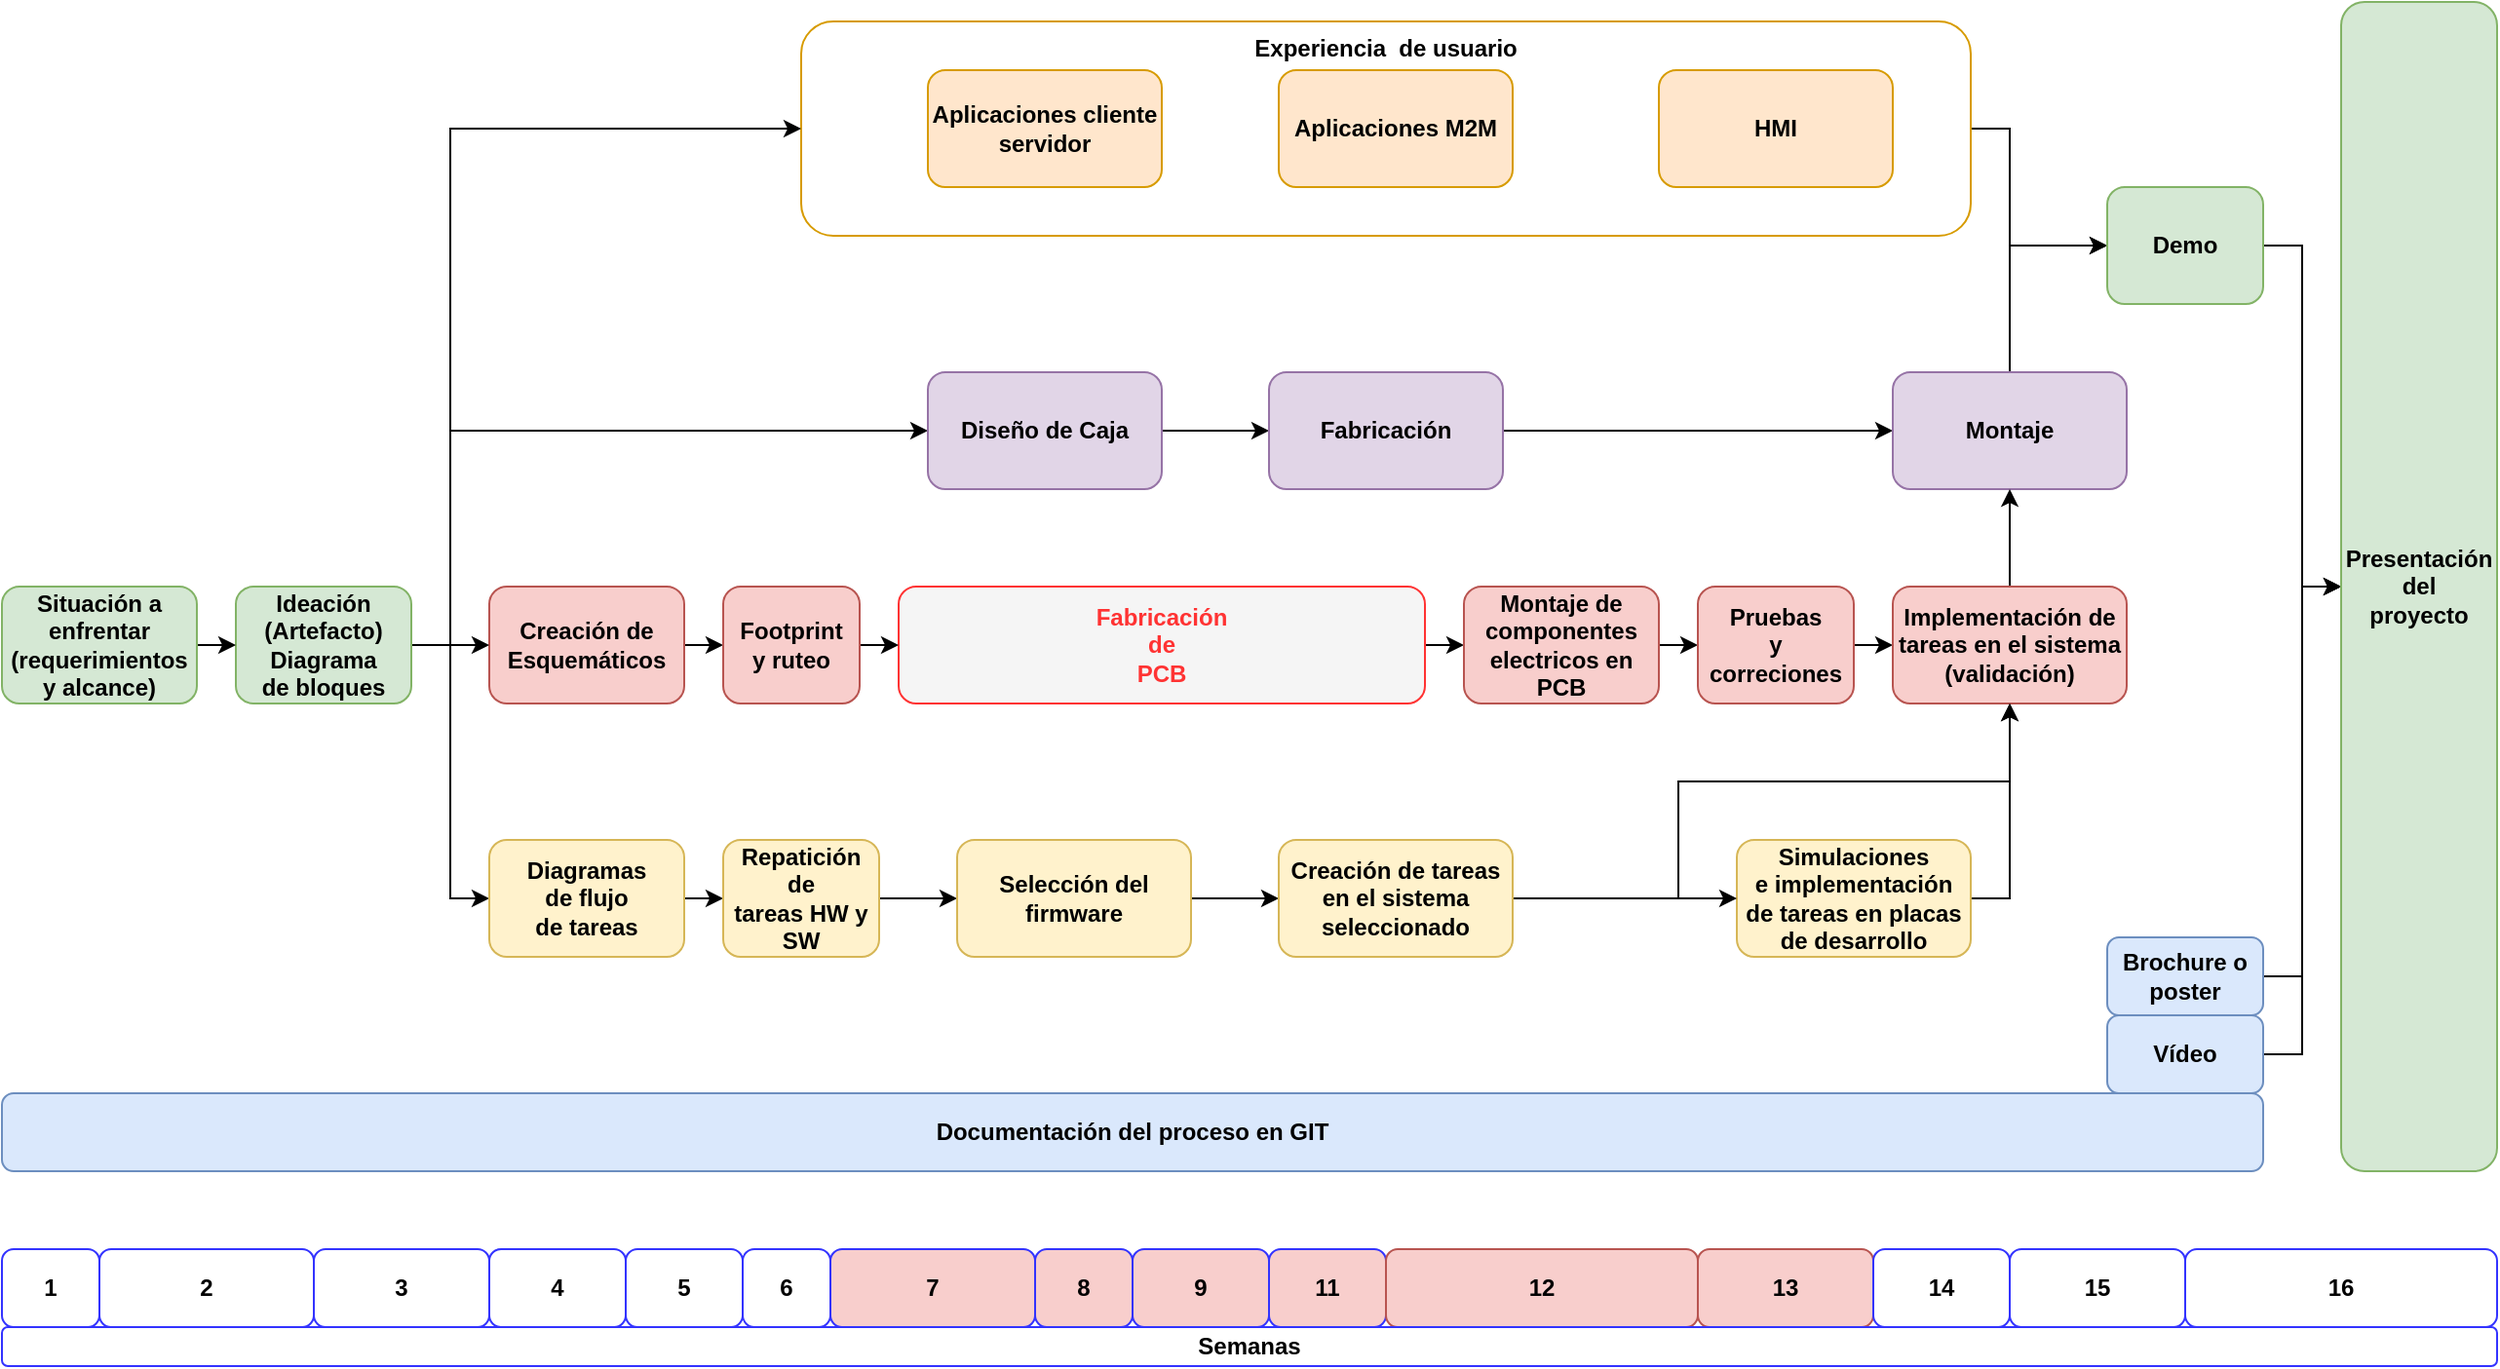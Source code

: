<mxfile version="22.1.18" type="device" pages="2">
  <diagram id="yIVfuxdvVqwUNeL6nfYk" name="overview">
    <mxGraphModel dx="1432" dy="1011" grid="1" gridSize="10" guides="1" tooltips="1" connect="1" arrows="1" fold="1" page="1" pageScale="1" pageWidth="1100" pageHeight="850" math="0" shadow="0">
      <root>
        <mxCell id="0" />
        <mxCell id="1" parent="0" />
        <mxCell id="ePUCAlKHX1bpy0kAzRh9-91" style="edgeStyle=orthogonalEdgeStyle;rounded=0;orthogonalLoop=1;jettySize=auto;html=1;exitX=1;exitY=0.5;exitDx=0;exitDy=0;entryX=0;entryY=0.5;entryDx=0;entryDy=0;fontSize=12;fontStyle=1" parent="1" source="ePUCAlKHX1bpy0kAzRh9-66" target="ePUCAlKHX1bpy0kAzRh9-11" edge="1">
          <mxGeometry relative="1" as="geometry">
            <Array as="points">
              <mxPoint x="1060" y="95" />
              <mxPoint x="1060" y="155" />
            </Array>
          </mxGeometry>
        </mxCell>
        <mxCell id="ePUCAlKHX1bpy0kAzRh9-66" value="Experiencia&amp;nbsp; de usuario" style="rounded=1;whiteSpace=wrap;html=1;fillColor=none;strokeColor=#d79b00;verticalAlign=top;fontSize=12;fontStyle=1" parent="1" vertex="1">
          <mxGeometry x="440" y="40" width="600" height="110" as="geometry" />
        </mxCell>
        <mxCell id="ePUCAlKHX1bpy0kAzRh9-25" style="edgeStyle=orthogonalEdgeStyle;rounded=0;orthogonalLoop=1;jettySize=auto;html=1;exitX=1;exitY=0.5;exitDx=0;exitDy=0;entryX=0;entryY=0.5;entryDx=0;entryDy=0;fontSize=12;fontStyle=1" parent="1" source="ePUCAlKHX1bpy0kAzRh9-1" target="ePUCAlKHX1bpy0kAzRh9-9" edge="1">
          <mxGeometry relative="1" as="geometry" />
        </mxCell>
        <mxCell id="ePUCAlKHX1bpy0kAzRh9-1" value="Fabricación&lt;br style=&quot;font-size: 12px;&quot;&gt;de&lt;br style=&quot;font-size: 12px;&quot;&gt;PCB" style="rounded=1;whiteSpace=wrap;html=1;fillColor=#f5f5f5;strokeColor=#FF3333;fontColor=#FF3333;fontSize=12;fontStyle=1" parent="1" vertex="1">
          <mxGeometry x="490" y="330" width="270" height="60" as="geometry" />
        </mxCell>
        <mxCell id="ePUCAlKHX1bpy0kAzRh9-23" style="edgeStyle=orthogonalEdgeStyle;rounded=0;orthogonalLoop=1;jettySize=auto;html=1;exitX=1;exitY=0.5;exitDx=0;exitDy=0;entryX=0;entryY=0.5;entryDx=0;entryDy=0;fontSize=12;fontStyle=1" parent="1" source="ePUCAlKHX1bpy0kAzRh9-2" target="ePUCAlKHX1bpy0kAzRh9-3" edge="1">
          <mxGeometry relative="1" as="geometry" />
        </mxCell>
        <mxCell id="ePUCAlKHX1bpy0kAzRh9-2" value="Creación de&lt;br style=&quot;font-size: 12px;&quot;&gt;Esquemáticos" style="rounded=1;whiteSpace=wrap;html=1;fillColor=#f8cecc;strokeColor=#b85450;fontSize=12;fontStyle=1" parent="1" vertex="1">
          <mxGeometry x="280" y="330" width="100" height="60" as="geometry" />
        </mxCell>
        <mxCell id="ePUCAlKHX1bpy0kAzRh9-24" style="edgeStyle=orthogonalEdgeStyle;rounded=0;orthogonalLoop=1;jettySize=auto;html=1;exitX=1;exitY=0.5;exitDx=0;exitDy=0;entryX=0;entryY=0.5;entryDx=0;entryDy=0;fontSize=12;fontStyle=1" parent="1" source="ePUCAlKHX1bpy0kAzRh9-3" target="ePUCAlKHX1bpy0kAzRh9-1" edge="1">
          <mxGeometry relative="1" as="geometry" />
        </mxCell>
        <mxCell id="ePUCAlKHX1bpy0kAzRh9-3" value="Footprint&lt;br style=&quot;font-size: 12px;&quot;&gt;y ruteo" style="rounded=1;whiteSpace=wrap;html=1;fillColor=#f8cecc;strokeColor=#b85450;fontSize=12;fontStyle=1" parent="1" vertex="1">
          <mxGeometry x="400" y="330" width="70" height="60" as="geometry" />
        </mxCell>
        <mxCell id="ePUCAlKHX1bpy0kAzRh9-93" style="edgeStyle=orthogonalEdgeStyle;rounded=0;orthogonalLoop=1;jettySize=auto;html=1;exitX=1;exitY=0.5;exitDx=0;exitDy=0;entryX=0;entryY=0.5;entryDx=0;entryDy=0;fontSize=12;fontStyle=1" parent="1" source="ePUCAlKHX1bpy0kAzRh9-4" target="ePUCAlKHX1bpy0kAzRh9-85" edge="1">
          <mxGeometry relative="1" as="geometry" />
        </mxCell>
        <mxCell id="ePUCAlKHX1bpy0kAzRh9-4" value="Brochure o poster" style="rounded=1;whiteSpace=wrap;html=1;fillColor=#dae8fc;strokeColor=#6c8ebf;fontSize=12;fontStyle=1" parent="1" vertex="1">
          <mxGeometry x="1110" y="510" width="80" height="40" as="geometry" />
        </mxCell>
        <mxCell id="ePUCAlKHX1bpy0kAzRh9-31" style="edgeStyle=orthogonalEdgeStyle;rounded=0;orthogonalLoop=1;jettySize=auto;html=1;exitX=1;exitY=0.5;exitDx=0;exitDy=0;entryX=0;entryY=0.5;entryDx=0;entryDy=0;fontSize=12;fontStyle=1" parent="1" source="ePUCAlKHX1bpy0kAzRh9-5" target="ePUCAlKHX1bpy0kAzRh9-2" edge="1">
          <mxGeometry relative="1" as="geometry" />
        </mxCell>
        <mxCell id="ePUCAlKHX1bpy0kAzRh9-39" style="edgeStyle=orthogonalEdgeStyle;rounded=0;orthogonalLoop=1;jettySize=auto;html=1;exitX=1;exitY=0.5;exitDx=0;exitDy=0;entryX=0;entryY=0.5;entryDx=0;entryDy=0;fontSize=12;fontStyle=1" parent="1" source="ePUCAlKHX1bpy0kAzRh9-5" target="ePUCAlKHX1bpy0kAzRh9-6" edge="1">
          <mxGeometry relative="1" as="geometry">
            <Array as="points">
              <mxPoint x="260" y="360" />
              <mxPoint x="260" y="250" />
            </Array>
          </mxGeometry>
        </mxCell>
        <mxCell id="ePUCAlKHX1bpy0kAzRh9-40" style="edgeStyle=orthogonalEdgeStyle;rounded=0;orthogonalLoop=1;jettySize=auto;html=1;exitX=1;exitY=0.5;exitDx=0;exitDy=0;entryX=0;entryY=0.5;entryDx=0;entryDy=0;fontSize=12;fontStyle=1" parent="1" source="ePUCAlKHX1bpy0kAzRh9-5" target="ePUCAlKHX1bpy0kAzRh9-12" edge="1">
          <mxGeometry relative="1" as="geometry">
            <Array as="points">
              <mxPoint x="260" y="360" />
              <mxPoint x="260" y="490" />
            </Array>
          </mxGeometry>
        </mxCell>
        <mxCell id="ePUCAlKHX1bpy0kAzRh9-69" style="edgeStyle=orthogonalEdgeStyle;rounded=0;orthogonalLoop=1;jettySize=auto;html=1;exitX=1;exitY=0.5;exitDx=0;exitDy=0;entryX=0;entryY=0.5;entryDx=0;entryDy=0;fontSize=12;fontStyle=1" parent="1" source="ePUCAlKHX1bpy0kAzRh9-5" target="ePUCAlKHX1bpy0kAzRh9-66" edge="1">
          <mxGeometry relative="1" as="geometry">
            <Array as="points">
              <mxPoint x="260" y="360" />
              <mxPoint x="260" y="95" />
            </Array>
          </mxGeometry>
        </mxCell>
        <mxCell id="ePUCAlKHX1bpy0kAzRh9-5" value="Ideación&lt;br style=&quot;font-size: 12px;&quot;&gt;(Artefacto)&lt;br style=&quot;font-size: 12px;&quot;&gt;Diagrama&lt;br style=&quot;font-size: 12px;&quot;&gt;de bloques" style="rounded=1;whiteSpace=wrap;html=1;fillColor=#d5e8d4;strokeColor=#82b366;fontSize=12;fontStyle=1" parent="1" vertex="1">
          <mxGeometry x="150" y="330" width="90" height="60" as="geometry" />
        </mxCell>
        <mxCell id="ePUCAlKHX1bpy0kAzRh9-30" style="edgeStyle=orthogonalEdgeStyle;rounded=0;orthogonalLoop=1;jettySize=auto;html=1;exitX=1;exitY=0.5;exitDx=0;exitDy=0;entryX=0;entryY=0.5;entryDx=0;entryDy=0;fontSize=12;fontStyle=1" parent="1" source="ePUCAlKHX1bpy0kAzRh9-6" target="ePUCAlKHX1bpy0kAzRh9-7" edge="1">
          <mxGeometry relative="1" as="geometry" />
        </mxCell>
        <mxCell id="ePUCAlKHX1bpy0kAzRh9-6" value="Diseño de Caja" style="rounded=1;whiteSpace=wrap;html=1;fillColor=#e1d5e7;strokeColor=#9673a6;fontSize=12;fontStyle=1" parent="1" vertex="1">
          <mxGeometry x="505" y="220" width="120" height="60" as="geometry" />
        </mxCell>
        <mxCell id="ePUCAlKHX1bpy0kAzRh9-29" style="edgeStyle=orthogonalEdgeStyle;rounded=0;orthogonalLoop=1;jettySize=auto;html=1;exitX=1;exitY=0.5;exitDx=0;exitDy=0;entryX=0;entryY=0.5;entryDx=0;entryDy=0;fontSize=12;fontStyle=1" parent="1" source="ePUCAlKHX1bpy0kAzRh9-7" target="ePUCAlKHX1bpy0kAzRh9-8" edge="1">
          <mxGeometry relative="1" as="geometry" />
        </mxCell>
        <mxCell id="ePUCAlKHX1bpy0kAzRh9-7" value="Fabricación" style="rounded=1;whiteSpace=wrap;html=1;fillColor=#e1d5e7;strokeColor=#9673a6;fontSize=12;fontStyle=1" parent="1" vertex="1">
          <mxGeometry x="680" y="220" width="120" height="60" as="geometry" />
        </mxCell>
        <mxCell id="ePUCAlKHX1bpy0kAzRh9-68" style="edgeStyle=orthogonalEdgeStyle;rounded=0;orthogonalLoop=1;jettySize=auto;html=1;exitX=0.5;exitY=0;exitDx=0;exitDy=0;entryX=0;entryY=0.5;entryDx=0;entryDy=0;fontSize=12;fontStyle=1" parent="1" source="ePUCAlKHX1bpy0kAzRh9-8" target="ePUCAlKHX1bpy0kAzRh9-11" edge="1">
          <mxGeometry relative="1" as="geometry">
            <mxPoint x="1170" y="250" as="targetPoint" />
          </mxGeometry>
        </mxCell>
        <mxCell id="ePUCAlKHX1bpy0kAzRh9-8" value="Montaje" style="rounded=1;whiteSpace=wrap;html=1;fillColor=#e1d5e7;strokeColor=#9673a6;fontSize=12;fontStyle=1" parent="1" vertex="1">
          <mxGeometry x="1000" y="220" width="120" height="60" as="geometry" />
        </mxCell>
        <mxCell id="ePUCAlKHX1bpy0kAzRh9-27" style="edgeStyle=orthogonalEdgeStyle;rounded=0;orthogonalLoop=1;jettySize=auto;html=1;exitX=1;exitY=0.5;exitDx=0;exitDy=0;entryX=0;entryY=0.5;entryDx=0;entryDy=0;fontSize=12;fontStyle=1" parent="1" source="ePUCAlKHX1bpy0kAzRh9-9" target="ePUCAlKHX1bpy0kAzRh9-26" edge="1">
          <mxGeometry relative="1" as="geometry" />
        </mxCell>
        <mxCell id="ePUCAlKHX1bpy0kAzRh9-9" value="Montaje de&lt;br style=&quot;font-size: 12px;&quot;&gt;componentes&lt;br style=&quot;font-size: 12px;&quot;&gt;electricos en PCB" style="rounded=1;whiteSpace=wrap;html=1;fillColor=#f8cecc;strokeColor=#b85450;fontSize=12;fontStyle=1" parent="1" vertex="1">
          <mxGeometry x="780" y="330" width="100" height="60" as="geometry" />
        </mxCell>
        <mxCell id="ePUCAlKHX1bpy0kAzRh9-10" value="Documentación del proceso en GIT" style="rounded=1;whiteSpace=wrap;html=1;fillColor=#dae8fc;strokeColor=#6c8ebf;fontSize=12;fontStyle=1" parent="1" vertex="1">
          <mxGeometry x="30" y="590" width="1160" height="40" as="geometry" />
        </mxCell>
        <mxCell id="ePUCAlKHX1bpy0kAzRh9-92" style="edgeStyle=orthogonalEdgeStyle;rounded=0;orthogonalLoop=1;jettySize=auto;html=1;exitX=1;exitY=0.5;exitDx=0;exitDy=0;fontSize=12;fontStyle=1" parent="1" source="ePUCAlKHX1bpy0kAzRh9-11" target="ePUCAlKHX1bpy0kAzRh9-85" edge="1">
          <mxGeometry relative="1" as="geometry" />
        </mxCell>
        <mxCell id="ePUCAlKHX1bpy0kAzRh9-11" value="Demo" style="rounded=1;whiteSpace=wrap;html=1;fillColor=#d5e8d4;strokeColor=#82b366;fontSize=12;fontStyle=1" parent="1" vertex="1">
          <mxGeometry x="1110" y="125" width="80" height="60" as="geometry" />
        </mxCell>
        <mxCell id="ePUCAlKHX1bpy0kAzRh9-34" style="edgeStyle=orthogonalEdgeStyle;rounded=0;orthogonalLoop=1;jettySize=auto;html=1;exitX=1;exitY=0.5;exitDx=0;exitDy=0;entryX=0;entryY=0.5;entryDx=0;entryDy=0;fontSize=12;fontStyle=1" parent="1" source="ePUCAlKHX1bpy0kAzRh9-12" target="ePUCAlKHX1bpy0kAzRh9-13" edge="1">
          <mxGeometry relative="1" as="geometry" />
        </mxCell>
        <mxCell id="ePUCAlKHX1bpy0kAzRh9-12" value="Diagramas&lt;br style=&quot;font-size: 12px;&quot;&gt;de flujo&lt;br style=&quot;font-size: 12px;&quot;&gt;de tareas" style="rounded=1;whiteSpace=wrap;html=1;fillColor=#fff2cc;strokeColor=#d6b656;fontSize=12;fontStyle=1" parent="1" vertex="1">
          <mxGeometry x="280" y="460" width="100" height="60" as="geometry" />
        </mxCell>
        <mxCell id="ePUCAlKHX1bpy0kAzRh9-36" style="edgeStyle=orthogonalEdgeStyle;rounded=0;orthogonalLoop=1;jettySize=auto;html=1;exitX=1;exitY=0.5;exitDx=0;exitDy=0;entryX=0;entryY=0.5;entryDx=0;entryDy=0;fontSize=12;fontStyle=1" parent="1" source="ePUCAlKHX1bpy0kAzRh9-13" target="ePUCAlKHX1bpy0kAzRh9-14" edge="1">
          <mxGeometry relative="1" as="geometry" />
        </mxCell>
        <mxCell id="ePUCAlKHX1bpy0kAzRh9-13" value="&lt;span style=&quot;font-size: 12px;&quot;&gt;Repatición de&lt;/span&gt;&lt;br style=&quot;font-size: 12px;&quot;&gt;&lt;span style=&quot;font-size: 12px;&quot;&gt;tareas HW y SW&lt;/span&gt;" style="rounded=1;whiteSpace=wrap;html=1;fillColor=#fff2cc;strokeColor=#d6b656;fontSize=12;fontStyle=1" parent="1" vertex="1">
          <mxGeometry x="400" y="460" width="80" height="60" as="geometry" />
        </mxCell>
        <mxCell id="ePUCAlKHX1bpy0kAzRh9-54" style="edgeStyle=orthogonalEdgeStyle;rounded=0;orthogonalLoop=1;jettySize=auto;html=1;exitX=1;exitY=0.5;exitDx=0;exitDy=0;entryX=0;entryY=0.5;entryDx=0;entryDy=0;fontSize=12;fontStyle=1" parent="1" source="ePUCAlKHX1bpy0kAzRh9-14" target="ePUCAlKHX1bpy0kAzRh9-49" edge="1">
          <mxGeometry relative="1" as="geometry" />
        </mxCell>
        <mxCell id="ePUCAlKHX1bpy0kAzRh9-14" value="Selección del firmware" style="rounded=1;whiteSpace=wrap;html=1;fillColor=#fff2cc;strokeColor=#d6b656;fontSize=12;fontStyle=1" parent="1" vertex="1">
          <mxGeometry x="520" y="460" width="120" height="60" as="geometry" />
        </mxCell>
        <mxCell id="ePUCAlKHX1bpy0kAzRh9-50" style="edgeStyle=orthogonalEdgeStyle;rounded=0;orthogonalLoop=1;jettySize=auto;html=1;exitX=1;exitY=0.5;exitDx=0;exitDy=0;entryX=0;entryY=0.5;entryDx=0;entryDy=0;fontSize=12;fontStyle=1" parent="1" source="ePUCAlKHX1bpy0kAzRh9-26" target="ePUCAlKHX1bpy0kAzRh9-43" edge="1">
          <mxGeometry relative="1" as="geometry" />
        </mxCell>
        <mxCell id="ePUCAlKHX1bpy0kAzRh9-26" value="Pruebas&lt;br style=&quot;font-size: 12px;&quot;&gt;y correciones" style="rounded=1;whiteSpace=wrap;html=1;fillColor=#f8cecc;strokeColor=#b85450;fontSize=12;fontStyle=1" parent="1" vertex="1">
          <mxGeometry x="900" y="330" width="80" height="60" as="geometry" />
        </mxCell>
        <mxCell id="ePUCAlKHX1bpy0kAzRh9-94" style="edgeStyle=orthogonalEdgeStyle;rounded=0;orthogonalLoop=1;jettySize=auto;html=1;exitX=1;exitY=0.5;exitDx=0;exitDy=0;entryX=0;entryY=0.5;entryDx=0;entryDy=0;fontSize=12;fontStyle=1" parent="1" source="ePUCAlKHX1bpy0kAzRh9-42" target="ePUCAlKHX1bpy0kAzRh9-85" edge="1">
          <mxGeometry relative="1" as="geometry" />
        </mxCell>
        <mxCell id="ePUCAlKHX1bpy0kAzRh9-42" value="Vídeo" style="rounded=1;whiteSpace=wrap;html=1;fillColor=#dae8fc;strokeColor=#6c8ebf;fontSize=12;fontStyle=1" parent="1" vertex="1">
          <mxGeometry x="1110" y="550" width="80" height="40" as="geometry" />
        </mxCell>
        <mxCell id="ePUCAlKHX1bpy0kAzRh9-51" style="edgeStyle=orthogonalEdgeStyle;rounded=0;orthogonalLoop=1;jettySize=auto;html=1;exitX=0.5;exitY=0;exitDx=0;exitDy=0;entryX=0.5;entryY=1;entryDx=0;entryDy=0;fontSize=12;fontStyle=1" parent="1" source="ePUCAlKHX1bpy0kAzRh9-43" target="ePUCAlKHX1bpy0kAzRh9-8" edge="1">
          <mxGeometry relative="1" as="geometry" />
        </mxCell>
        <mxCell id="ePUCAlKHX1bpy0kAzRh9-43" value="Implementación de tareas en el sistema&lt;br style=&quot;font-size: 12px;&quot;&gt;(validación)" style="rounded=1;whiteSpace=wrap;html=1;fillColor=#f8cecc;strokeColor=#b85450;fontSize=12;fontStyle=1" parent="1" vertex="1">
          <mxGeometry x="1000" y="330" width="120" height="60" as="geometry" />
        </mxCell>
        <mxCell id="ePUCAlKHX1bpy0kAzRh9-52" style="edgeStyle=orthogonalEdgeStyle;rounded=0;orthogonalLoop=1;jettySize=auto;html=1;exitX=1;exitY=0.5;exitDx=0;exitDy=0;entryX=0.5;entryY=1;entryDx=0;entryDy=0;fontSize=12;fontStyle=1" parent="1" source="ePUCAlKHX1bpy0kAzRh9-47" target="ePUCAlKHX1bpy0kAzRh9-43" edge="1">
          <mxGeometry relative="1" as="geometry" />
        </mxCell>
        <mxCell id="ePUCAlKHX1bpy0kAzRh9-47" value="Simulaciones&lt;br style=&quot;font-size: 12px;&quot;&gt;e implementación de tareas en placas de desarrollo" style="rounded=1;whiteSpace=wrap;html=1;fillColor=#fff2cc;strokeColor=#d6b656;fontSize=12;fontStyle=1" parent="1" vertex="1">
          <mxGeometry x="920" y="460" width="120" height="60" as="geometry" />
        </mxCell>
        <mxCell id="ePUCAlKHX1bpy0kAzRh9-53" style="edgeStyle=orthogonalEdgeStyle;rounded=0;orthogonalLoop=1;jettySize=auto;html=1;exitX=1;exitY=0.5;exitDx=0;exitDy=0;entryX=0;entryY=0.5;entryDx=0;entryDy=0;fontSize=12;fontStyle=1" parent="1" source="ePUCAlKHX1bpy0kAzRh9-49" target="ePUCAlKHX1bpy0kAzRh9-47" edge="1">
          <mxGeometry relative="1" as="geometry" />
        </mxCell>
        <mxCell id="ePUCAlKHX1bpy0kAzRh9-59" style="edgeStyle=orthogonalEdgeStyle;rounded=0;orthogonalLoop=1;jettySize=auto;html=1;exitX=1;exitY=0.5;exitDx=0;exitDy=0;entryX=0.5;entryY=1;entryDx=0;entryDy=0;fontSize=12;fontStyle=1" parent="1" source="ePUCAlKHX1bpy0kAzRh9-49" target="ePUCAlKHX1bpy0kAzRh9-43" edge="1">
          <mxGeometry relative="1" as="geometry">
            <Array as="points">
              <mxPoint x="890" y="490" />
              <mxPoint x="890" y="430" />
              <mxPoint x="1060" y="430" />
            </Array>
          </mxGeometry>
        </mxCell>
        <mxCell id="ePUCAlKHX1bpy0kAzRh9-49" value="Creación de tareas&lt;br style=&quot;font-size: 12px;&quot;&gt;en el sistema seleccionado" style="rounded=1;whiteSpace=wrap;html=1;fillColor=#fff2cc;strokeColor=#d6b656;fontSize=12;fontStyle=1" parent="1" vertex="1">
          <mxGeometry x="685" y="460" width="120" height="60" as="geometry" />
        </mxCell>
        <mxCell id="ePUCAlKHX1bpy0kAzRh9-62" value="Aplicaciones cliente servidor" style="rounded=1;whiteSpace=wrap;html=1;fillColor=#ffe6cc;strokeColor=#d79b00;fontSize=12;fontStyle=1" parent="1" vertex="1">
          <mxGeometry x="505" y="65" width="120" height="60" as="geometry" />
        </mxCell>
        <mxCell id="ePUCAlKHX1bpy0kAzRh9-63" value="Aplicaciones M2M" style="rounded=1;whiteSpace=wrap;html=1;fillColor=#ffe6cc;strokeColor=#d79b00;fontSize=12;fontStyle=1" parent="1" vertex="1">
          <mxGeometry x="685" y="65" width="120" height="60" as="geometry" />
        </mxCell>
        <mxCell id="ePUCAlKHX1bpy0kAzRh9-65" value="HMI" style="rounded=1;whiteSpace=wrap;html=1;fillColor=#ffe6cc;strokeColor=#d79b00;fontSize=12;fontStyle=1" parent="1" vertex="1">
          <mxGeometry x="880" y="65" width="120" height="60" as="geometry" />
        </mxCell>
        <mxCell id="ePUCAlKHX1bpy0kAzRh9-70" value="1" style="rounded=1;whiteSpace=wrap;html=1;fillColor=default;strokeColor=#3333FF;fontSize=12;fontStyle=1" parent="1" vertex="1">
          <mxGeometry x="30" y="670" width="50" height="40" as="geometry" />
        </mxCell>
        <mxCell id="ePUCAlKHX1bpy0kAzRh9-71" value="2" style="rounded=1;whiteSpace=wrap;html=1;fillColor=default;strokeColor=#3333FF;fontSize=12;fontStyle=1" parent="1" vertex="1">
          <mxGeometry x="80" y="670" width="110" height="40" as="geometry" />
        </mxCell>
        <mxCell id="ePUCAlKHX1bpy0kAzRh9-72" value="3" style="rounded=1;whiteSpace=wrap;html=1;fillColor=default;strokeColor=#3333FF;fontSize=12;fontStyle=1" parent="1" vertex="1">
          <mxGeometry x="190" y="670" width="90" height="40" as="geometry" />
        </mxCell>
        <mxCell id="ePUCAlKHX1bpy0kAzRh9-73" value="4" style="rounded=1;whiteSpace=wrap;html=1;fillColor=default;strokeColor=#3333FF;fontSize=12;fontStyle=1" parent="1" vertex="1">
          <mxGeometry x="280" y="670" width="70" height="40" as="geometry" />
        </mxCell>
        <mxCell id="ePUCAlKHX1bpy0kAzRh9-74" value="5" style="rounded=1;whiteSpace=wrap;html=1;fillColor=default;strokeColor=#3333FF;fontSize=12;fontStyle=1" parent="1" vertex="1">
          <mxGeometry x="350" y="670" width="60" height="40" as="geometry" />
        </mxCell>
        <mxCell id="ePUCAlKHX1bpy0kAzRh9-75" value="6" style="rounded=1;whiteSpace=wrap;html=1;fillColor=default;strokeColor=#3333FF;fontSize=12;fontStyle=1" parent="1" vertex="1">
          <mxGeometry x="410" y="670" width="45" height="40" as="geometry" />
        </mxCell>
        <mxCell id="ePUCAlKHX1bpy0kAzRh9-76" value="7" style="rounded=1;whiteSpace=wrap;html=1;fillColor=#f8cecc;strokeColor=#3333FF;fontSize=12;fontStyle=1" parent="1" vertex="1">
          <mxGeometry x="455" y="670" width="105" height="40" as="geometry" />
        </mxCell>
        <mxCell id="ePUCAlKHX1bpy0kAzRh9-77" value="8" style="rounded=1;whiteSpace=wrap;html=1;fillColor=#f8cecc;strokeColor=#3333FF;fontSize=12;fontStyle=1" parent="1" vertex="1">
          <mxGeometry x="560" y="670" width="50" height="40" as="geometry" />
        </mxCell>
        <mxCell id="ePUCAlKHX1bpy0kAzRh9-78" value="9" style="rounded=1;whiteSpace=wrap;html=1;fillColor=#f8cecc;strokeColor=#3333FF;fontSize=12;fontStyle=1" parent="1" vertex="1">
          <mxGeometry x="610" y="670" width="70" height="40" as="geometry" />
        </mxCell>
        <mxCell id="ePUCAlKHX1bpy0kAzRh9-79" value="11" style="rounded=1;whiteSpace=wrap;html=1;fillColor=#f8cecc;strokeColor=#3333FF;fontSize=12;fontStyle=1" parent="1" vertex="1">
          <mxGeometry x="680" y="670" width="60" height="40" as="geometry" />
        </mxCell>
        <mxCell id="ePUCAlKHX1bpy0kAzRh9-80" value="12" style="rounded=1;whiteSpace=wrap;html=1;fillColor=#f8cecc;strokeColor=#b85450;fontSize=12;fontStyle=1" parent="1" vertex="1">
          <mxGeometry x="740" y="670" width="160" height="40" as="geometry" />
        </mxCell>
        <mxCell id="ePUCAlKHX1bpy0kAzRh9-81" value="13" style="rounded=1;whiteSpace=wrap;html=1;fillColor=#f8cecc;strokeColor=#b85450;fontSize=12;fontStyle=1" parent="1" vertex="1">
          <mxGeometry x="900" y="670" width="90" height="40" as="geometry" />
        </mxCell>
        <mxCell id="ePUCAlKHX1bpy0kAzRh9-82" value="14" style="rounded=1;whiteSpace=wrap;html=1;fillColor=default;strokeColor=#3333FF;fontSize=12;fontStyle=1" parent="1" vertex="1">
          <mxGeometry x="990" y="670" width="70" height="40" as="geometry" />
        </mxCell>
        <mxCell id="ePUCAlKHX1bpy0kAzRh9-83" value="15" style="rounded=1;whiteSpace=wrap;html=1;fillColor=default;strokeColor=#3333FF;fontSize=12;fontStyle=1" parent="1" vertex="1">
          <mxGeometry x="1060" y="670" width="90" height="40" as="geometry" />
        </mxCell>
        <mxCell id="ePUCAlKHX1bpy0kAzRh9-84" value="16" style="rounded=1;whiteSpace=wrap;html=1;fillColor=default;strokeColor=#3333FF;fontSize=12;fontStyle=1" parent="1" vertex="1">
          <mxGeometry x="1150" y="670" width="160" height="40" as="geometry" />
        </mxCell>
        <mxCell id="ePUCAlKHX1bpy0kAzRh9-85" value="Presentación&lt;br style=&quot;font-size: 12px;&quot;&gt;del&lt;br style=&quot;font-size: 12px;&quot;&gt;proyecto" style="rounded=1;whiteSpace=wrap;html=1;fillColor=#d5e8d4;strokeColor=#82b366;fontSize=12;fontStyle=1" parent="1" vertex="1">
          <mxGeometry x="1230" y="30" width="80" height="600" as="geometry" />
        </mxCell>
        <mxCell id="ePUCAlKHX1bpy0kAzRh9-96" value="Semanas" style="rounded=1;whiteSpace=wrap;html=1;fillColor=default;strokeColor=#3333FF;fontSize=12;fontStyle=1" parent="1" vertex="1">
          <mxGeometry x="30" y="710" width="1280" height="20" as="geometry" />
        </mxCell>
        <mxCell id="ePUCAlKHX1bpy0kAzRh9-98" style="edgeStyle=orthogonalEdgeStyle;rounded=0;orthogonalLoop=1;jettySize=auto;html=1;exitX=1;exitY=0.5;exitDx=0;exitDy=0;entryX=0;entryY=0.5;entryDx=0;entryDy=0;fontColor=#FF3333;fontSize=12;fontStyle=1" parent="1" source="ePUCAlKHX1bpy0kAzRh9-97" target="ePUCAlKHX1bpy0kAzRh9-5" edge="1">
          <mxGeometry relative="1" as="geometry" />
        </mxCell>
        <mxCell id="ePUCAlKHX1bpy0kAzRh9-97" value="Situación a enfrentar&lt;br style=&quot;font-size: 12px;&quot;&gt;(requerimientos&lt;br style=&quot;font-size: 12px;&quot;&gt;y alcance)" style="rounded=1;whiteSpace=wrap;html=1;fillColor=#d5e8d4;strokeColor=#82b366;fontSize=12;fontStyle=1" parent="1" vertex="1">
          <mxGeometry x="30" y="330" width="100" height="60" as="geometry" />
        </mxCell>
      </root>
    </mxGraphModel>
  </diagram>
  <diagram name="original" id="aDgjKLbVWZQ-g6OH_ziI">
    <mxGraphModel dx="1432" dy="1011" grid="1" gridSize="10" guides="1" tooltips="1" connect="1" arrows="1" fold="1" page="1" pageScale="1" pageWidth="1100" pageHeight="850" math="0" shadow="0">
      <root>
        <mxCell id="UNc-uM7N4U1_FAdj2Aop-0" />
        <mxCell id="UNc-uM7N4U1_FAdj2Aop-1" parent="UNc-uM7N4U1_FAdj2Aop-0" />
        <mxCell id="UNc-uM7N4U1_FAdj2Aop-2" style="edgeStyle=orthogonalEdgeStyle;rounded=0;orthogonalLoop=1;jettySize=auto;html=1;exitX=1;exitY=0.5;exitDx=0;exitDy=0;entryX=0;entryY=0.5;entryDx=0;entryDy=0;" edge="1" parent="UNc-uM7N4U1_FAdj2Aop-1" source="UNc-uM7N4U1_FAdj2Aop-3" target="UNc-uM7N4U1_FAdj2Aop-27">
          <mxGeometry relative="1" as="geometry">
            <Array as="points">
              <mxPoint x="1060" y="95" />
              <mxPoint x="1060" y="155" />
            </Array>
          </mxGeometry>
        </mxCell>
        <mxCell id="UNc-uM7N4U1_FAdj2Aop-3" value="Experiencia&amp;nbsp; de usuario" style="rounded=1;whiteSpace=wrap;html=1;fillColor=none;strokeColor=#d79b00;verticalAlign=top;" vertex="1" parent="UNc-uM7N4U1_FAdj2Aop-1">
          <mxGeometry x="440" y="40" width="600" height="110" as="geometry" />
        </mxCell>
        <mxCell id="UNc-uM7N4U1_FAdj2Aop-4" style="edgeStyle=orthogonalEdgeStyle;rounded=0;orthogonalLoop=1;jettySize=auto;html=1;exitX=1;exitY=0.5;exitDx=0;exitDy=0;entryX=0;entryY=0.5;entryDx=0;entryDy=0;" edge="1" parent="UNc-uM7N4U1_FAdj2Aop-1" source="UNc-uM7N4U1_FAdj2Aop-5" target="UNc-uM7N4U1_FAdj2Aop-24">
          <mxGeometry relative="1" as="geometry" />
        </mxCell>
        <mxCell id="UNc-uM7N4U1_FAdj2Aop-5" value="Fabricación&lt;br&gt;de&lt;br&gt;PCB" style="rounded=1;whiteSpace=wrap;html=1;fillColor=#f5f5f5;strokeColor=#FF3333;fontColor=#FF3333;" vertex="1" parent="UNc-uM7N4U1_FAdj2Aop-1">
          <mxGeometry x="490" y="330" width="270" height="60" as="geometry" />
        </mxCell>
        <mxCell id="UNc-uM7N4U1_FAdj2Aop-6" style="edgeStyle=orthogonalEdgeStyle;rounded=0;orthogonalLoop=1;jettySize=auto;html=1;exitX=1;exitY=0.5;exitDx=0;exitDy=0;entryX=0;entryY=0.5;entryDx=0;entryDy=0;" edge="1" parent="UNc-uM7N4U1_FAdj2Aop-1" source="UNc-uM7N4U1_FAdj2Aop-7" target="UNc-uM7N4U1_FAdj2Aop-9">
          <mxGeometry relative="1" as="geometry" />
        </mxCell>
        <mxCell id="UNc-uM7N4U1_FAdj2Aop-7" value="Creación de&lt;br&gt;Esquemáticos" style="rounded=1;whiteSpace=wrap;html=1;fillColor=#f8cecc;strokeColor=#b85450;" vertex="1" parent="UNc-uM7N4U1_FAdj2Aop-1">
          <mxGeometry x="280" y="330" width="100" height="60" as="geometry" />
        </mxCell>
        <mxCell id="UNc-uM7N4U1_FAdj2Aop-8" style="edgeStyle=orthogonalEdgeStyle;rounded=0;orthogonalLoop=1;jettySize=auto;html=1;exitX=1;exitY=0.5;exitDx=0;exitDy=0;entryX=0;entryY=0.5;entryDx=0;entryDy=0;" edge="1" parent="UNc-uM7N4U1_FAdj2Aop-1" source="UNc-uM7N4U1_FAdj2Aop-9" target="UNc-uM7N4U1_FAdj2Aop-5">
          <mxGeometry relative="1" as="geometry" />
        </mxCell>
        <mxCell id="UNc-uM7N4U1_FAdj2Aop-9" value="Footprint&lt;br&gt;y ruteo" style="rounded=1;whiteSpace=wrap;html=1;fillColor=#f8cecc;strokeColor=#b85450;" vertex="1" parent="UNc-uM7N4U1_FAdj2Aop-1">
          <mxGeometry x="400" y="330" width="70" height="60" as="geometry" />
        </mxCell>
        <mxCell id="UNc-uM7N4U1_FAdj2Aop-10" style="edgeStyle=orthogonalEdgeStyle;rounded=0;orthogonalLoop=1;jettySize=auto;html=1;exitX=1;exitY=0.5;exitDx=0;exitDy=0;entryX=0;entryY=0.5;entryDx=0;entryDy=0;" edge="1" parent="UNc-uM7N4U1_FAdj2Aop-1" source="UNc-uM7N4U1_FAdj2Aop-11" target="UNc-uM7N4U1_FAdj2Aop-63">
          <mxGeometry relative="1" as="geometry" />
        </mxCell>
        <mxCell id="UNc-uM7N4U1_FAdj2Aop-11" value="Brochure" style="rounded=1;whiteSpace=wrap;html=1;fillColor=#dae8fc;strokeColor=#6c8ebf;" vertex="1" parent="UNc-uM7N4U1_FAdj2Aop-1">
          <mxGeometry x="1110" y="510" width="80" height="40" as="geometry" />
        </mxCell>
        <mxCell id="UNc-uM7N4U1_FAdj2Aop-12" style="edgeStyle=orthogonalEdgeStyle;rounded=0;orthogonalLoop=1;jettySize=auto;html=1;exitX=1;exitY=0.5;exitDx=0;exitDy=0;entryX=0;entryY=0.5;entryDx=0;entryDy=0;" edge="1" parent="UNc-uM7N4U1_FAdj2Aop-1" source="UNc-uM7N4U1_FAdj2Aop-16" target="UNc-uM7N4U1_FAdj2Aop-7">
          <mxGeometry relative="1" as="geometry" />
        </mxCell>
        <mxCell id="UNc-uM7N4U1_FAdj2Aop-13" style="edgeStyle=orthogonalEdgeStyle;rounded=0;orthogonalLoop=1;jettySize=auto;html=1;exitX=1;exitY=0.5;exitDx=0;exitDy=0;entryX=0;entryY=0.5;entryDx=0;entryDy=0;" edge="1" parent="UNc-uM7N4U1_FAdj2Aop-1" source="UNc-uM7N4U1_FAdj2Aop-16" target="UNc-uM7N4U1_FAdj2Aop-18">
          <mxGeometry relative="1" as="geometry">
            <Array as="points">
              <mxPoint x="260" y="360" />
              <mxPoint x="260" y="250" />
            </Array>
          </mxGeometry>
        </mxCell>
        <mxCell id="UNc-uM7N4U1_FAdj2Aop-14" style="edgeStyle=orthogonalEdgeStyle;rounded=0;orthogonalLoop=1;jettySize=auto;html=1;exitX=1;exitY=0.5;exitDx=0;exitDy=0;entryX=0;entryY=0.5;entryDx=0;entryDy=0;" edge="1" parent="UNc-uM7N4U1_FAdj2Aop-1" source="UNc-uM7N4U1_FAdj2Aop-16" target="UNc-uM7N4U1_FAdj2Aop-29">
          <mxGeometry relative="1" as="geometry">
            <Array as="points">
              <mxPoint x="260" y="360" />
              <mxPoint x="260" y="490" />
            </Array>
          </mxGeometry>
        </mxCell>
        <mxCell id="UNc-uM7N4U1_FAdj2Aop-15" style="edgeStyle=orthogonalEdgeStyle;rounded=0;orthogonalLoop=1;jettySize=auto;html=1;exitX=1;exitY=0.5;exitDx=0;exitDy=0;entryX=0;entryY=0.5;entryDx=0;entryDy=0;" edge="1" parent="UNc-uM7N4U1_FAdj2Aop-1" source="UNc-uM7N4U1_FAdj2Aop-16" target="UNc-uM7N4U1_FAdj2Aop-3">
          <mxGeometry relative="1" as="geometry">
            <Array as="points">
              <mxPoint x="260" y="360" />
              <mxPoint x="260" y="95" />
            </Array>
          </mxGeometry>
        </mxCell>
        <mxCell id="UNc-uM7N4U1_FAdj2Aop-16" value="Ideación&lt;br&gt;(Artefacto)&lt;br&gt;Diagrama&lt;br&gt;de bloques" style="rounded=1;whiteSpace=wrap;html=1;fillColor=#d5e8d4;strokeColor=#82b366;" vertex="1" parent="UNc-uM7N4U1_FAdj2Aop-1">
          <mxGeometry x="150" y="330" width="90" height="60" as="geometry" />
        </mxCell>
        <mxCell id="UNc-uM7N4U1_FAdj2Aop-17" style="edgeStyle=orthogonalEdgeStyle;rounded=0;orthogonalLoop=1;jettySize=auto;html=1;exitX=1;exitY=0.5;exitDx=0;exitDy=0;entryX=0;entryY=0.5;entryDx=0;entryDy=0;" edge="1" parent="UNc-uM7N4U1_FAdj2Aop-1" source="UNc-uM7N4U1_FAdj2Aop-18" target="UNc-uM7N4U1_FAdj2Aop-20">
          <mxGeometry relative="1" as="geometry" />
        </mxCell>
        <mxCell id="UNc-uM7N4U1_FAdj2Aop-18" value="Diseño de Caja" style="rounded=1;whiteSpace=wrap;html=1;fillColor=#e1d5e7;strokeColor=#9673a6;" vertex="1" parent="UNc-uM7N4U1_FAdj2Aop-1">
          <mxGeometry x="505" y="220" width="120" height="60" as="geometry" />
        </mxCell>
        <mxCell id="UNc-uM7N4U1_FAdj2Aop-19" style="edgeStyle=orthogonalEdgeStyle;rounded=0;orthogonalLoop=1;jettySize=auto;html=1;exitX=1;exitY=0.5;exitDx=0;exitDy=0;entryX=0;entryY=0.5;entryDx=0;entryDy=0;" edge="1" parent="UNc-uM7N4U1_FAdj2Aop-1" source="UNc-uM7N4U1_FAdj2Aop-20" target="UNc-uM7N4U1_FAdj2Aop-22">
          <mxGeometry relative="1" as="geometry" />
        </mxCell>
        <mxCell id="UNc-uM7N4U1_FAdj2Aop-20" value="Fabricación" style="rounded=1;whiteSpace=wrap;html=1;fillColor=#e1d5e7;strokeColor=#9673a6;" vertex="1" parent="UNc-uM7N4U1_FAdj2Aop-1">
          <mxGeometry x="680" y="220" width="120" height="60" as="geometry" />
        </mxCell>
        <mxCell id="UNc-uM7N4U1_FAdj2Aop-21" style="edgeStyle=orthogonalEdgeStyle;rounded=0;orthogonalLoop=1;jettySize=auto;html=1;exitX=0.5;exitY=0;exitDx=0;exitDy=0;entryX=0;entryY=0.5;entryDx=0;entryDy=0;" edge="1" parent="UNc-uM7N4U1_FAdj2Aop-1" source="UNc-uM7N4U1_FAdj2Aop-22" target="UNc-uM7N4U1_FAdj2Aop-27">
          <mxGeometry relative="1" as="geometry">
            <mxPoint x="1170" y="250" as="targetPoint" />
          </mxGeometry>
        </mxCell>
        <mxCell id="UNc-uM7N4U1_FAdj2Aop-22" value="Montaje" style="rounded=1;whiteSpace=wrap;html=1;fillColor=#e1d5e7;strokeColor=#9673a6;" vertex="1" parent="UNc-uM7N4U1_FAdj2Aop-1">
          <mxGeometry x="1000" y="220" width="120" height="60" as="geometry" />
        </mxCell>
        <mxCell id="UNc-uM7N4U1_FAdj2Aop-23" style="edgeStyle=orthogonalEdgeStyle;rounded=0;orthogonalLoop=1;jettySize=auto;html=1;exitX=1;exitY=0.5;exitDx=0;exitDy=0;entryX=0;entryY=0.5;entryDx=0;entryDy=0;" edge="1" parent="UNc-uM7N4U1_FAdj2Aop-1" source="UNc-uM7N4U1_FAdj2Aop-24" target="UNc-uM7N4U1_FAdj2Aop-35">
          <mxGeometry relative="1" as="geometry" />
        </mxCell>
        <mxCell id="UNc-uM7N4U1_FAdj2Aop-24" value="Montaje de&lt;br&gt;componentes&lt;br&gt;electricos en PCB" style="rounded=1;whiteSpace=wrap;html=1;fillColor=#f8cecc;strokeColor=#b85450;" vertex="1" parent="UNc-uM7N4U1_FAdj2Aop-1">
          <mxGeometry x="780" y="330" width="100" height="60" as="geometry" />
        </mxCell>
        <mxCell id="UNc-uM7N4U1_FAdj2Aop-25" value="Documentación del proceso en GIT" style="rounded=1;whiteSpace=wrap;html=1;fillColor=#dae8fc;strokeColor=#6c8ebf;" vertex="1" parent="UNc-uM7N4U1_FAdj2Aop-1">
          <mxGeometry x="30" y="590" width="1160" height="40" as="geometry" />
        </mxCell>
        <mxCell id="UNc-uM7N4U1_FAdj2Aop-26" style="edgeStyle=orthogonalEdgeStyle;rounded=0;orthogonalLoop=1;jettySize=auto;html=1;exitX=1;exitY=0.5;exitDx=0;exitDy=0;" edge="1" parent="UNc-uM7N4U1_FAdj2Aop-1" source="UNc-uM7N4U1_FAdj2Aop-27" target="UNc-uM7N4U1_FAdj2Aop-63">
          <mxGeometry relative="1" as="geometry" />
        </mxCell>
        <mxCell id="UNc-uM7N4U1_FAdj2Aop-27" value="Demo" style="rounded=1;whiteSpace=wrap;html=1;fillColor=#d5e8d4;strokeColor=#82b366;" vertex="1" parent="UNc-uM7N4U1_FAdj2Aop-1">
          <mxGeometry x="1110" y="125" width="80" height="60" as="geometry" />
        </mxCell>
        <mxCell id="UNc-uM7N4U1_FAdj2Aop-28" style="edgeStyle=orthogonalEdgeStyle;rounded=0;orthogonalLoop=1;jettySize=auto;html=1;exitX=1;exitY=0.5;exitDx=0;exitDy=0;entryX=0;entryY=0.5;entryDx=0;entryDy=0;" edge="1" parent="UNc-uM7N4U1_FAdj2Aop-1" source="UNc-uM7N4U1_FAdj2Aop-29" target="UNc-uM7N4U1_FAdj2Aop-31">
          <mxGeometry relative="1" as="geometry" />
        </mxCell>
        <mxCell id="UNc-uM7N4U1_FAdj2Aop-29" value="Diagramas&lt;br&gt;de flujo&lt;br&gt;de tareas" style="rounded=1;whiteSpace=wrap;html=1;fillColor=#fff2cc;strokeColor=#d6b656;" vertex="1" parent="UNc-uM7N4U1_FAdj2Aop-1">
          <mxGeometry x="280" y="460" width="100" height="60" as="geometry" />
        </mxCell>
        <mxCell id="UNc-uM7N4U1_FAdj2Aop-30" style="edgeStyle=orthogonalEdgeStyle;rounded=0;orthogonalLoop=1;jettySize=auto;html=1;exitX=1;exitY=0.5;exitDx=0;exitDy=0;entryX=0;entryY=0.5;entryDx=0;entryDy=0;" edge="1" parent="UNc-uM7N4U1_FAdj2Aop-1" source="UNc-uM7N4U1_FAdj2Aop-31" target="UNc-uM7N4U1_FAdj2Aop-33">
          <mxGeometry relative="1" as="geometry" />
        </mxCell>
        <mxCell id="UNc-uM7N4U1_FAdj2Aop-31" value="&lt;span style=&quot;&quot;&gt;Repatición de&lt;/span&gt;&lt;br style=&quot;&quot;&gt;&lt;span style=&quot;&quot;&gt;tareas HW y SW&lt;/span&gt;" style="rounded=1;whiteSpace=wrap;html=1;fillColor=#fff2cc;strokeColor=#d6b656;" vertex="1" parent="UNc-uM7N4U1_FAdj2Aop-1">
          <mxGeometry x="400" y="460" width="80" height="60" as="geometry" />
        </mxCell>
        <mxCell id="UNc-uM7N4U1_FAdj2Aop-32" style="edgeStyle=orthogonalEdgeStyle;rounded=0;orthogonalLoop=1;jettySize=auto;html=1;exitX=1;exitY=0.5;exitDx=0;exitDy=0;entryX=0;entryY=0.5;entryDx=0;entryDy=0;" edge="1" parent="UNc-uM7N4U1_FAdj2Aop-1" source="UNc-uM7N4U1_FAdj2Aop-33" target="UNc-uM7N4U1_FAdj2Aop-44">
          <mxGeometry relative="1" as="geometry" />
        </mxCell>
        <mxCell id="UNc-uM7N4U1_FAdj2Aop-33" value="Selección del S.O.&lt;br&gt;RTOS/Interprete" style="rounded=1;whiteSpace=wrap;html=1;fillColor=#fff2cc;strokeColor=#d6b656;" vertex="1" parent="UNc-uM7N4U1_FAdj2Aop-1">
          <mxGeometry x="520" y="460" width="120" height="60" as="geometry" />
        </mxCell>
        <mxCell id="UNc-uM7N4U1_FAdj2Aop-34" style="edgeStyle=orthogonalEdgeStyle;rounded=0;orthogonalLoop=1;jettySize=auto;html=1;exitX=1;exitY=0.5;exitDx=0;exitDy=0;entryX=0;entryY=0.5;entryDx=0;entryDy=0;" edge="1" parent="UNc-uM7N4U1_FAdj2Aop-1" source="UNc-uM7N4U1_FAdj2Aop-35" target="UNc-uM7N4U1_FAdj2Aop-39">
          <mxGeometry relative="1" as="geometry" />
        </mxCell>
        <mxCell id="UNc-uM7N4U1_FAdj2Aop-35" value="Pruebas&lt;br&gt;y correciones" style="rounded=1;whiteSpace=wrap;html=1;fillColor=#f8cecc;strokeColor=#b85450;" vertex="1" parent="UNc-uM7N4U1_FAdj2Aop-1">
          <mxGeometry x="900" y="330" width="80" height="60" as="geometry" />
        </mxCell>
        <mxCell id="UNc-uM7N4U1_FAdj2Aop-36" style="edgeStyle=orthogonalEdgeStyle;rounded=0;orthogonalLoop=1;jettySize=auto;html=1;exitX=1;exitY=0.5;exitDx=0;exitDy=0;entryX=0;entryY=0.5;entryDx=0;entryDy=0;" edge="1" parent="UNc-uM7N4U1_FAdj2Aop-1" source="UNc-uM7N4U1_FAdj2Aop-37" target="UNc-uM7N4U1_FAdj2Aop-63">
          <mxGeometry relative="1" as="geometry" />
        </mxCell>
        <mxCell id="UNc-uM7N4U1_FAdj2Aop-37" value="Presentación" style="rounded=1;whiteSpace=wrap;html=1;fillColor=#dae8fc;strokeColor=#6c8ebf;" vertex="1" parent="UNc-uM7N4U1_FAdj2Aop-1">
          <mxGeometry x="1110" y="550" width="80" height="40" as="geometry" />
        </mxCell>
        <mxCell id="UNc-uM7N4U1_FAdj2Aop-38" style="edgeStyle=orthogonalEdgeStyle;rounded=0;orthogonalLoop=1;jettySize=auto;html=1;exitX=0.5;exitY=0;exitDx=0;exitDy=0;entryX=0.5;entryY=1;entryDx=0;entryDy=0;" edge="1" parent="UNc-uM7N4U1_FAdj2Aop-1" source="UNc-uM7N4U1_FAdj2Aop-39" target="UNc-uM7N4U1_FAdj2Aop-22">
          <mxGeometry relative="1" as="geometry" />
        </mxCell>
        <mxCell id="UNc-uM7N4U1_FAdj2Aop-39" value="Implementación de tareas en el sistema&lt;br&gt;(validación)" style="rounded=1;whiteSpace=wrap;html=1;fillColor=#f8cecc;strokeColor=#b85450;" vertex="1" parent="UNc-uM7N4U1_FAdj2Aop-1">
          <mxGeometry x="1000" y="330" width="120" height="60" as="geometry" />
        </mxCell>
        <mxCell id="UNc-uM7N4U1_FAdj2Aop-40" style="edgeStyle=orthogonalEdgeStyle;rounded=0;orthogonalLoop=1;jettySize=auto;html=1;exitX=1;exitY=0.5;exitDx=0;exitDy=0;entryX=0.5;entryY=1;entryDx=0;entryDy=0;" edge="1" parent="UNc-uM7N4U1_FAdj2Aop-1" source="UNc-uM7N4U1_FAdj2Aop-41" target="UNc-uM7N4U1_FAdj2Aop-39">
          <mxGeometry relative="1" as="geometry" />
        </mxCell>
        <mxCell id="UNc-uM7N4U1_FAdj2Aop-41" value="Simulaciones&lt;br&gt;e implementación de tareas en placas de desarrollo" style="rounded=1;whiteSpace=wrap;html=1;fillColor=#fff2cc;strokeColor=#d6b656;" vertex="1" parent="UNc-uM7N4U1_FAdj2Aop-1">
          <mxGeometry x="920" y="460" width="120" height="60" as="geometry" />
        </mxCell>
        <mxCell id="UNc-uM7N4U1_FAdj2Aop-42" style="edgeStyle=orthogonalEdgeStyle;rounded=0;orthogonalLoop=1;jettySize=auto;html=1;exitX=1;exitY=0.5;exitDx=0;exitDy=0;entryX=0;entryY=0.5;entryDx=0;entryDy=0;" edge="1" parent="UNc-uM7N4U1_FAdj2Aop-1" source="UNc-uM7N4U1_FAdj2Aop-44" target="UNc-uM7N4U1_FAdj2Aop-41">
          <mxGeometry relative="1" as="geometry" />
        </mxCell>
        <mxCell id="UNc-uM7N4U1_FAdj2Aop-43" style="edgeStyle=orthogonalEdgeStyle;rounded=0;orthogonalLoop=1;jettySize=auto;html=1;exitX=1;exitY=0.5;exitDx=0;exitDy=0;entryX=0.5;entryY=1;entryDx=0;entryDy=0;" edge="1" parent="UNc-uM7N4U1_FAdj2Aop-1" source="UNc-uM7N4U1_FAdj2Aop-44" target="UNc-uM7N4U1_FAdj2Aop-39">
          <mxGeometry relative="1" as="geometry">
            <Array as="points">
              <mxPoint x="890" y="490" />
              <mxPoint x="890" y="430" />
              <mxPoint x="1060" y="430" />
            </Array>
          </mxGeometry>
        </mxCell>
        <mxCell id="UNc-uM7N4U1_FAdj2Aop-44" value="Creación de tareas&lt;br&gt;en el sistema seleccionado" style="rounded=1;whiteSpace=wrap;html=1;fillColor=#fff2cc;strokeColor=#d6b656;" vertex="1" parent="UNc-uM7N4U1_FAdj2Aop-1">
          <mxGeometry x="685" y="460" width="120" height="60" as="geometry" />
        </mxCell>
        <mxCell id="UNc-uM7N4U1_FAdj2Aop-45" value="Aplicaciones cliente servidor" style="rounded=1;whiteSpace=wrap;html=1;fillColor=#ffe6cc;strokeColor=#d79b00;" vertex="1" parent="UNc-uM7N4U1_FAdj2Aop-1">
          <mxGeometry x="505" y="65" width="120" height="60" as="geometry" />
        </mxCell>
        <mxCell id="UNc-uM7N4U1_FAdj2Aop-46" value="Aplicaciones M2M" style="rounded=1;whiteSpace=wrap;html=1;fillColor=#ffe6cc;strokeColor=#d79b00;" vertex="1" parent="UNc-uM7N4U1_FAdj2Aop-1">
          <mxGeometry x="685" y="65" width="120" height="60" as="geometry" />
        </mxCell>
        <mxCell id="UNc-uM7N4U1_FAdj2Aop-47" value="HMI" style="rounded=1;whiteSpace=wrap;html=1;fillColor=#ffe6cc;strokeColor=#d79b00;" vertex="1" parent="UNc-uM7N4U1_FAdj2Aop-1">
          <mxGeometry x="880" y="65" width="120" height="60" as="geometry" />
        </mxCell>
        <mxCell id="UNc-uM7N4U1_FAdj2Aop-48" value="1" style="rounded=1;whiteSpace=wrap;html=1;fillColor=default;strokeColor=#3333FF;" vertex="1" parent="UNc-uM7N4U1_FAdj2Aop-1">
          <mxGeometry x="30" y="670" width="50" height="40" as="geometry" />
        </mxCell>
        <mxCell id="UNc-uM7N4U1_FAdj2Aop-49" value="2" style="rounded=1;whiteSpace=wrap;html=1;fillColor=default;strokeColor=#3333FF;" vertex="1" parent="UNc-uM7N4U1_FAdj2Aop-1">
          <mxGeometry x="80" y="670" width="110" height="40" as="geometry" />
        </mxCell>
        <mxCell id="UNc-uM7N4U1_FAdj2Aop-50" value="3" style="rounded=1;whiteSpace=wrap;html=1;fillColor=default;strokeColor=#3333FF;" vertex="1" parent="UNc-uM7N4U1_FAdj2Aop-1">
          <mxGeometry x="190" y="670" width="90" height="40" as="geometry" />
        </mxCell>
        <mxCell id="UNc-uM7N4U1_FAdj2Aop-51" value="4" style="rounded=1;whiteSpace=wrap;html=1;fillColor=default;strokeColor=#3333FF;" vertex="1" parent="UNc-uM7N4U1_FAdj2Aop-1">
          <mxGeometry x="280" y="670" width="70" height="40" as="geometry" />
        </mxCell>
        <mxCell id="UNc-uM7N4U1_FAdj2Aop-52" value="5" style="rounded=1;whiteSpace=wrap;html=1;fillColor=default;strokeColor=#3333FF;" vertex="1" parent="UNc-uM7N4U1_FAdj2Aop-1">
          <mxGeometry x="350" y="670" width="60" height="40" as="geometry" />
        </mxCell>
        <mxCell id="UNc-uM7N4U1_FAdj2Aop-53" value="6" style="rounded=1;whiteSpace=wrap;html=1;fillColor=default;strokeColor=#3333FF;" vertex="1" parent="UNc-uM7N4U1_FAdj2Aop-1">
          <mxGeometry x="410" y="670" width="45" height="40" as="geometry" />
        </mxCell>
        <mxCell id="UNc-uM7N4U1_FAdj2Aop-54" value="7" style="rounded=1;whiteSpace=wrap;html=1;fillColor=#f8cecc;strokeColor=#3333FF;" vertex="1" parent="UNc-uM7N4U1_FAdj2Aop-1">
          <mxGeometry x="455" y="670" width="105" height="40" as="geometry" />
        </mxCell>
        <mxCell id="UNc-uM7N4U1_FAdj2Aop-55" value="8" style="rounded=1;whiteSpace=wrap;html=1;fillColor=#f8cecc;strokeColor=#3333FF;" vertex="1" parent="UNc-uM7N4U1_FAdj2Aop-1">
          <mxGeometry x="560" y="670" width="50" height="40" as="geometry" />
        </mxCell>
        <mxCell id="UNc-uM7N4U1_FAdj2Aop-56" value="9" style="rounded=1;whiteSpace=wrap;html=1;fillColor=#f8cecc;strokeColor=#3333FF;" vertex="1" parent="UNc-uM7N4U1_FAdj2Aop-1">
          <mxGeometry x="610" y="670" width="70" height="40" as="geometry" />
        </mxCell>
        <mxCell id="UNc-uM7N4U1_FAdj2Aop-57" value="11" style="rounded=1;whiteSpace=wrap;html=1;fillColor=#f8cecc;strokeColor=#3333FF;" vertex="1" parent="UNc-uM7N4U1_FAdj2Aop-1">
          <mxGeometry x="680" y="670" width="60" height="40" as="geometry" />
        </mxCell>
        <mxCell id="UNc-uM7N4U1_FAdj2Aop-58" value="12" style="rounded=1;whiteSpace=wrap;html=1;fillColor=#f8cecc;strokeColor=#b85450;" vertex="1" parent="UNc-uM7N4U1_FAdj2Aop-1">
          <mxGeometry x="740" y="670" width="160" height="40" as="geometry" />
        </mxCell>
        <mxCell id="UNc-uM7N4U1_FAdj2Aop-59" value="13" style="rounded=1;whiteSpace=wrap;html=1;fillColor=#f8cecc;strokeColor=#b85450;" vertex="1" parent="UNc-uM7N4U1_FAdj2Aop-1">
          <mxGeometry x="900" y="670" width="90" height="40" as="geometry" />
        </mxCell>
        <mxCell id="UNc-uM7N4U1_FAdj2Aop-60" value="14" style="rounded=1;whiteSpace=wrap;html=1;fillColor=default;strokeColor=#3333FF;" vertex="1" parent="UNc-uM7N4U1_FAdj2Aop-1">
          <mxGeometry x="990" y="670" width="70" height="40" as="geometry" />
        </mxCell>
        <mxCell id="UNc-uM7N4U1_FAdj2Aop-61" value="15" style="rounded=1;whiteSpace=wrap;html=1;fillColor=default;strokeColor=#3333FF;" vertex="1" parent="UNc-uM7N4U1_FAdj2Aop-1">
          <mxGeometry x="1060" y="670" width="90" height="40" as="geometry" />
        </mxCell>
        <mxCell id="UNc-uM7N4U1_FAdj2Aop-62" value="16" style="rounded=1;whiteSpace=wrap;html=1;fillColor=default;strokeColor=#3333FF;" vertex="1" parent="UNc-uM7N4U1_FAdj2Aop-1">
          <mxGeometry x="1150" y="670" width="160" height="40" as="geometry" />
        </mxCell>
        <mxCell id="UNc-uM7N4U1_FAdj2Aop-63" value="Presentación&lt;br&gt;del&lt;br&gt;proyecto" style="rounded=1;whiteSpace=wrap;html=1;fillColor=#d5e8d4;strokeColor=#82b366;" vertex="1" parent="UNc-uM7N4U1_FAdj2Aop-1">
          <mxGeometry x="1230" y="30" width="80" height="600" as="geometry" />
        </mxCell>
        <mxCell id="UNc-uM7N4U1_FAdj2Aop-64" value="Semanas" style="rounded=1;whiteSpace=wrap;html=1;fillColor=default;strokeColor=#3333FF;" vertex="1" parent="UNc-uM7N4U1_FAdj2Aop-1">
          <mxGeometry x="30" y="710" width="1280" height="20" as="geometry" />
        </mxCell>
        <mxCell id="UNc-uM7N4U1_FAdj2Aop-65" style="edgeStyle=orthogonalEdgeStyle;rounded=0;orthogonalLoop=1;jettySize=auto;html=1;exitX=1;exitY=0.5;exitDx=0;exitDy=0;entryX=0;entryY=0.5;entryDx=0;entryDy=0;fontColor=#FF3333;" edge="1" parent="UNc-uM7N4U1_FAdj2Aop-1" source="UNc-uM7N4U1_FAdj2Aop-66" target="UNc-uM7N4U1_FAdj2Aop-16">
          <mxGeometry relative="1" as="geometry" />
        </mxCell>
        <mxCell id="UNc-uM7N4U1_FAdj2Aop-66" value="Situación a enfrentar&lt;br&gt;(requerimientos&lt;br&gt;y alcance)" style="rounded=1;whiteSpace=wrap;html=1;fillColor=#d5e8d4;strokeColor=#82b366;" vertex="1" parent="UNc-uM7N4U1_FAdj2Aop-1">
          <mxGeometry x="30" y="330" width="100" height="60" as="geometry" />
        </mxCell>
      </root>
    </mxGraphModel>
  </diagram>
</mxfile>
